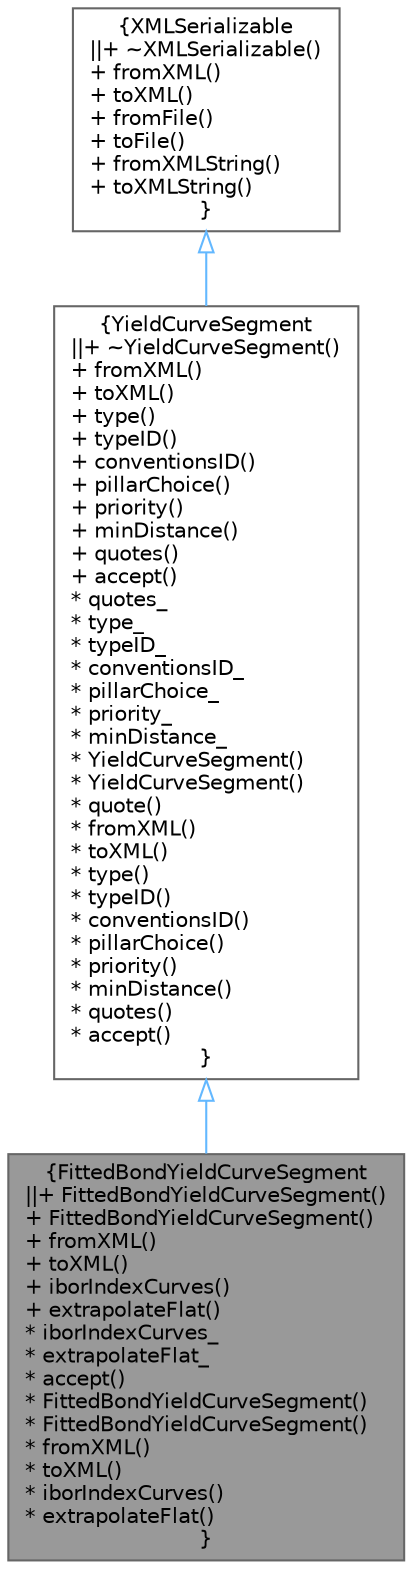 digraph "FittedBondYieldCurveSegment"
{
 // INTERACTIVE_SVG=YES
 // LATEX_PDF_SIZE
  bgcolor="transparent";
  edge [fontname=Helvetica,fontsize=10,labelfontname=Helvetica,labelfontsize=10];
  node [fontname=Helvetica,fontsize=10,shape=box,height=0.2,width=0.4];
  Node1 [label="{FittedBondYieldCurveSegment\n||+ FittedBondYieldCurveSegment()\l+ FittedBondYieldCurveSegment()\l+ fromXML()\l+ toXML()\l+ iborIndexCurves()\l+ extrapolateFlat()\l* iborIndexCurves_\l* extrapolateFlat_\l* accept()\l* FittedBondYieldCurveSegment()\l* FittedBondYieldCurveSegment()\l* fromXML()\l* toXML()\l* iborIndexCurves()\l* extrapolateFlat()\l}",height=0.2,width=0.4,color="gray40", fillcolor="grey60", style="filled", fontcolor="black",tooltip="FittedBond yield curve segment."];
  Node2 -> Node1 [dir="back",color="steelblue1",style="solid",arrowtail="onormal"];
  Node2 [label="{YieldCurveSegment\n||+ ~YieldCurveSegment()\l+ fromXML()\l+ toXML()\l+ type()\l+ typeID()\l+ conventionsID()\l+ pillarChoice()\l+ priority()\l+ minDistance()\l+ quotes()\l+ accept()\l* quotes_\l* type_\l* typeID_\l* conventionsID_\l* pillarChoice_\l* priority_\l* minDistance_\l* YieldCurveSegment()\l* YieldCurveSegment()\l* quote()\l* fromXML()\l* toXML()\l* type()\l* typeID()\l* conventionsID()\l* pillarChoice()\l* priority()\l* minDistance()\l* quotes()\l* accept()\l}",height=0.2,width=0.4,color="gray40", fillcolor="white", style="filled",URL="$classore_1_1data_1_1_yield_curve_segment.html",tooltip="Base class for yield curve segments."];
  Node3 -> Node2 [dir="back",color="steelblue1",style="solid",arrowtail="onormal"];
  Node3 [label="{XMLSerializable\n||+ ~XMLSerializable()\l+ fromXML()\l+ toXML()\l+ fromFile()\l+ toFile()\l+ fromXMLString()\l+ toXMLString()\l}",height=0.2,width=0.4,color="gray40", fillcolor="white", style="filled",URL="$classore_1_1data_1_1_x_m_l_serializable.html",tooltip="Base class for all serializable classes."];
}

